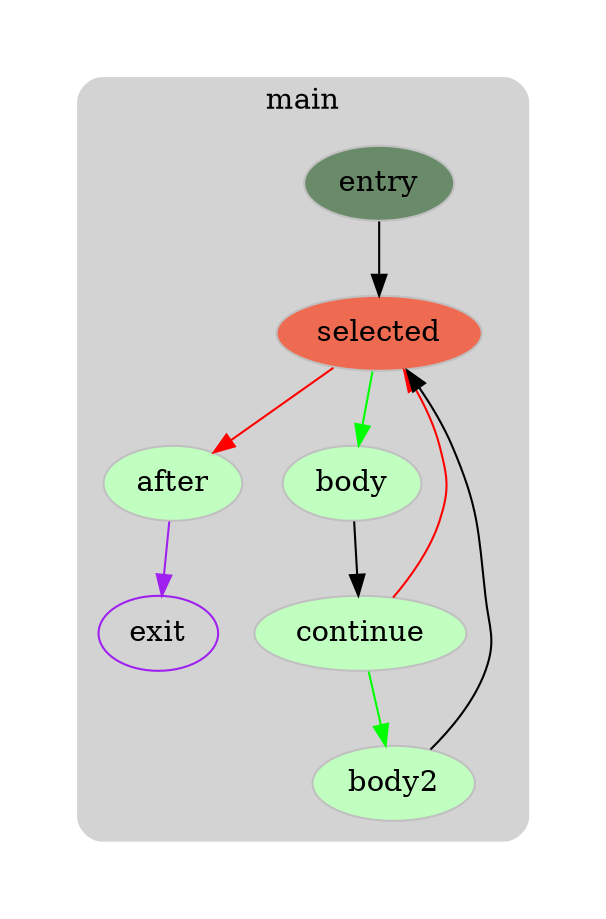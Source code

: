 digraph G {
  compound=true
  subgraph cluster_ {
    peripheries=0
    margin=10
    subgraph cluster_0_wrapper {
      peripheries=0
      margin=15
      subgraph cluster_0 {
        label="main"
        color=darkgray
        style=rounded
        bgcolor=lightgray
        margin=10
        cluster_0_0[label="entry",shape=oval,color=blue,rank=source,style=filled,fillcolor="darkseagreen4",color=gray]
        cluster_0_1[label="selected",shape=oval,style=filled,fillcolor="coral2",color=gray]
        cluster_0_2[label="body",shape=oval,style=filled,fillcolor="darkseagreen1",color=gray]
        cluster_0_3[label="continue",shape=oval,style=filled,fillcolor="darkseagreen1",color=gray]
        cluster_0_4[label="body2",shape=oval,style=filled,fillcolor="darkseagreen1",color=gray]
        cluster_0_5[label="after",shape=oval,style=filled,fillcolor="darkseagreen1",color=gray]
        cluster_0_exit[label=exit,color=purple,rank=sink]
        cluster_0_0 -> cluster_0_1
        cluster_0_1 -> cluster_0_2 [color=green]
        cluster_0_1 -> cluster_0_5 [color=red]
        cluster_0_2 -> cluster_0_3
        cluster_0_3 -> cluster_0_4 [color=green]
        cluster_0_3 -> cluster_0_1 [color=red]
        cluster_0_4 -> cluster_0_1
        cluster_0_5 -> cluster_0_exit [color=purple]
      }
    }
  }
}
